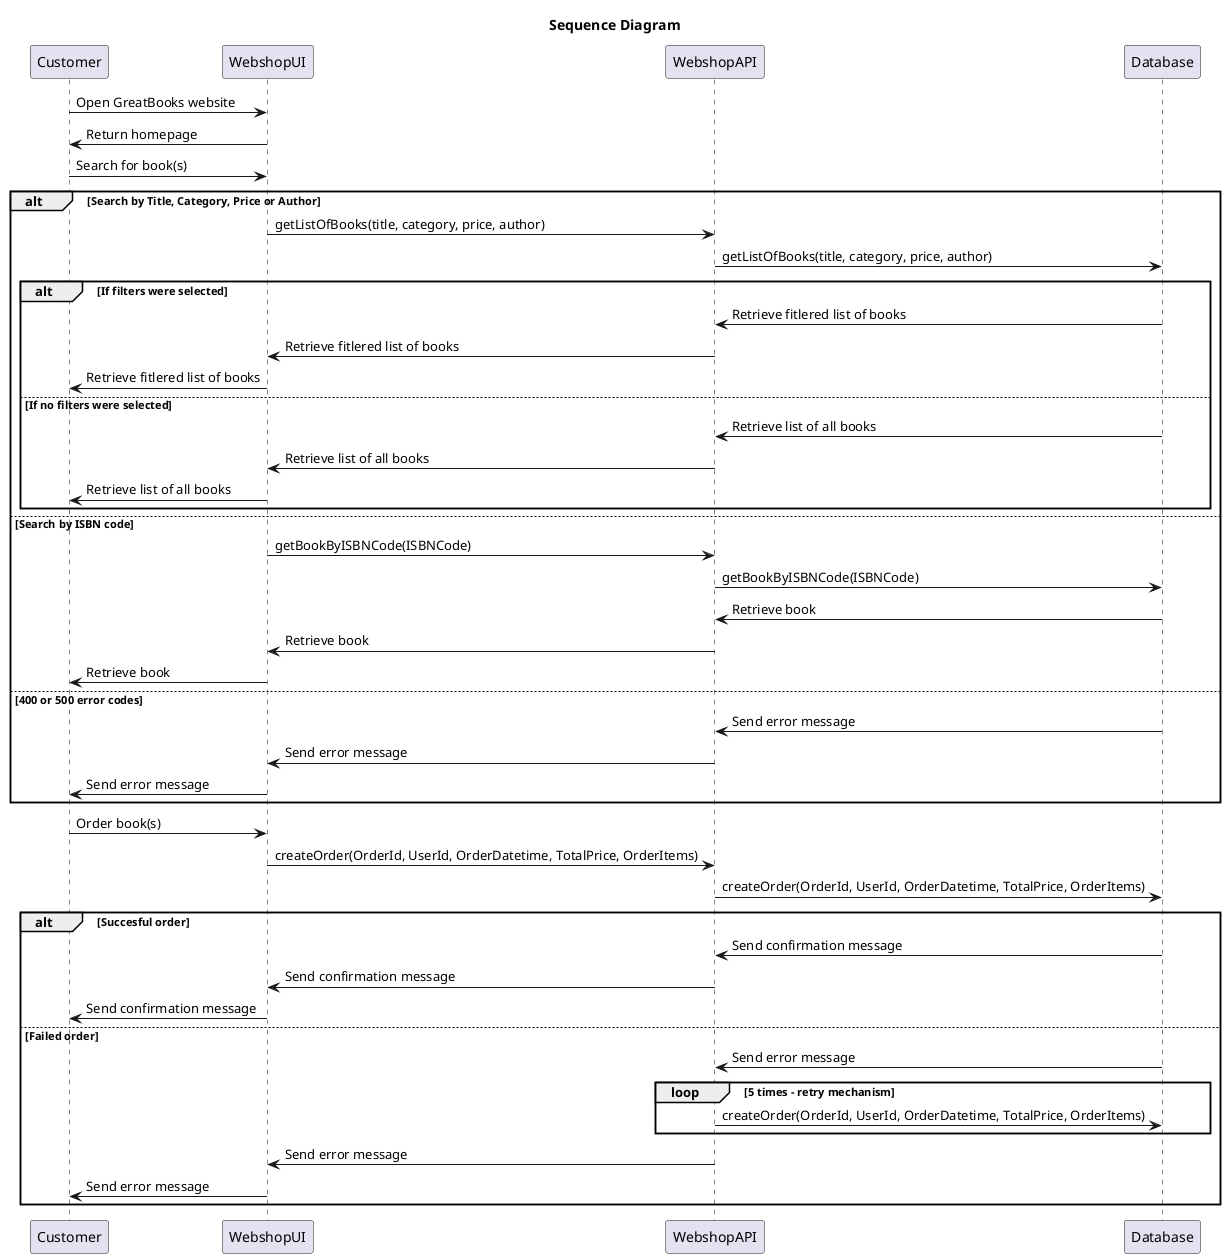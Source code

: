 @startuml
Title Sequence Diagram

Customer -> WebshopUI : Open GreatBooks website
Customer <- WebshopUI : Return homepage

Customer -> WebshopUI : Search for book(s)
alt Search by Title, Category, Price or Author
    WebshopUI -> WebshopAPI : getListOfBooks(title, category, price, author)
    WebshopAPI -> Database : getListOfBooks(title, category, price, author)
    alt If filters were selected
        WebshopAPI <- Database : Retrieve fitlered list of books
        WebshopUI <- WebshopAPI : Retrieve fitlered list of books
        Customer <- WebshopUI : Retrieve fitlered list of books
    else If no filters were selected
        WebshopAPI <- Database : Retrieve list of all books
        WebshopUI <- WebshopAPI : Retrieve list of all books
        Customer <- WebshopUI : Retrieve list of all books
    end
else Search by ISBN code
    WebshopUI -> WebshopAPI : getBookByISBNCode(ISBNCode)
    WebshopAPI -> Database : getBookByISBNCode(ISBNCode)
    WebshopAPI <- Database : Retrieve book
    WebshopUI <- WebshopAPI : Retrieve book
    Customer <- WebshopUI : Retrieve book
else 400 or 500 error codes
    WebshopAPI <- Database : Send error message
    WebshopUI <- WebshopAPI : Send error message
    Customer <- WebshopUI : Send error message
end

Customer -> WebshopUI : Order book(s)
WebshopUI -> WebshopAPI : createOrder(OrderId, UserId, OrderDatetime, TotalPrice, OrderItems)
WebshopAPI -> Database : createOrder(OrderId, UserId, OrderDatetime, TotalPrice, OrderItems)
alt Succesful order
    WebshopAPI <- Database : Send confirmation message
    WebshopUI <- WebshopAPI : Send confirmation message
    Customer <- WebshopUI : Send confirmation message
else Failed order
    WebshopAPI <- Database : Send error message
    loop 5 times - retry mechanism
        WebshopAPI -> Database : createOrder(OrderId, UserId, OrderDatetime, TotalPrice, OrderItems)
    end
    WebshopUI <- WebshopAPI : Send error message
    Customer <- WebshopUI : Send error message
end
